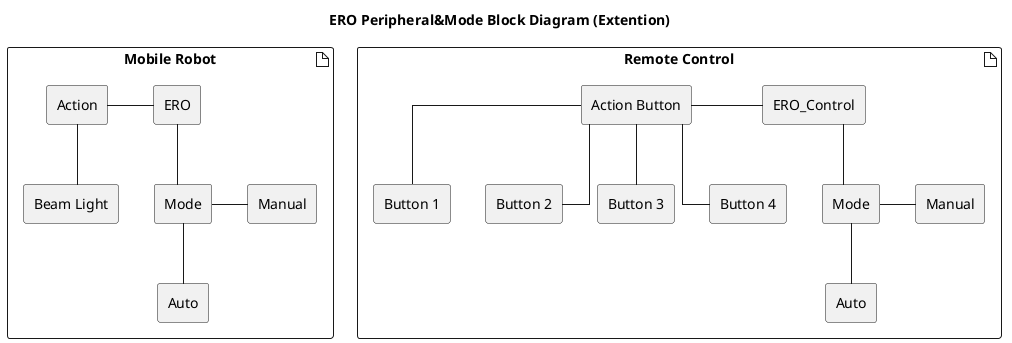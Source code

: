 @startuml

skinparam linetype polyline
skinparam linetype ortho

title ERO Peripheral&Mode Block Diagram (Extention)

artifact "Mobile Robot" as robot{
    agent "ERO" as ero
    agent "Action" as robot_peri
    agent "Mode" as robot_mode
    agent "Manual" as robot_mode_manual
    agent "Auto" as robot_mode_auto

    agent "Beam Light" as robot_light
} 
artifact "Remote Control" as remote{
    agent "ERO_Control" as ero_remote
    agent "Action Button" as remote_peri
    agent "Mode" as remote_mode
    agent "Manual" as remote_mode_manual
    agent "Auto" as remote_mode_auto

    agent "Button 1" as remote_btn1
    agent "Button 2" as remote_btn2
    agent "Button 3" as remote_btn3
    agent "Button 4" as remote_btn4

}

ero -left- robot_peri
robot_peri -- robot_light
ero -- robot_mode
robot_mode -right- robot_mode_manual
robot_mode -- robot_mode_auto

ero_remote -left- remote_peri
ero_remote -- remote_mode
remote_mode -right- remote_mode_manual
remote_mode -- remote_mode_auto
remote_peri -- remote_btn1
remote_peri -- remote_btn2
remote_peri -- remote_btn3
remote_peri -- remote_btn4

@enduml